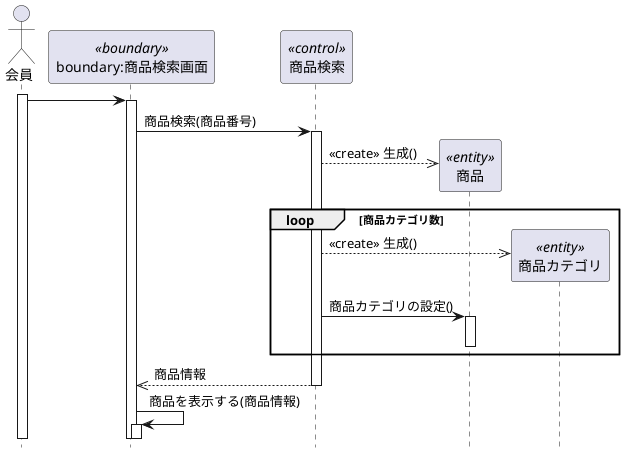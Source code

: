 @startuml   商品情報検
hide footbox
actor "会員" as user
participant "boundary:商品検索画面" as boundary  <<boundary>>
participant "商品検索" as control  <<control>>
participant "商品" as entity1  <<entity>>
participant "商品カテゴリ" as entity2  <<entity>>
activate user
user -> boundary
activate boundary
boundary -> control:商品検索(商品番号)
activate control
create entity1
control -->> entity1: <<create>> 生成()
    loop 商品カテゴリ数
    create entity2
    control -->> entity2 : <<create>> 生成()
    control -> entity1 :商品カテゴリの設定()
    activate entity1
    deactivate entity1
end loop
control -->> boundary:商品情報
deactivate control
boundary -> boundary:商品を表示する(商品情報)
activate boundary
@enduml